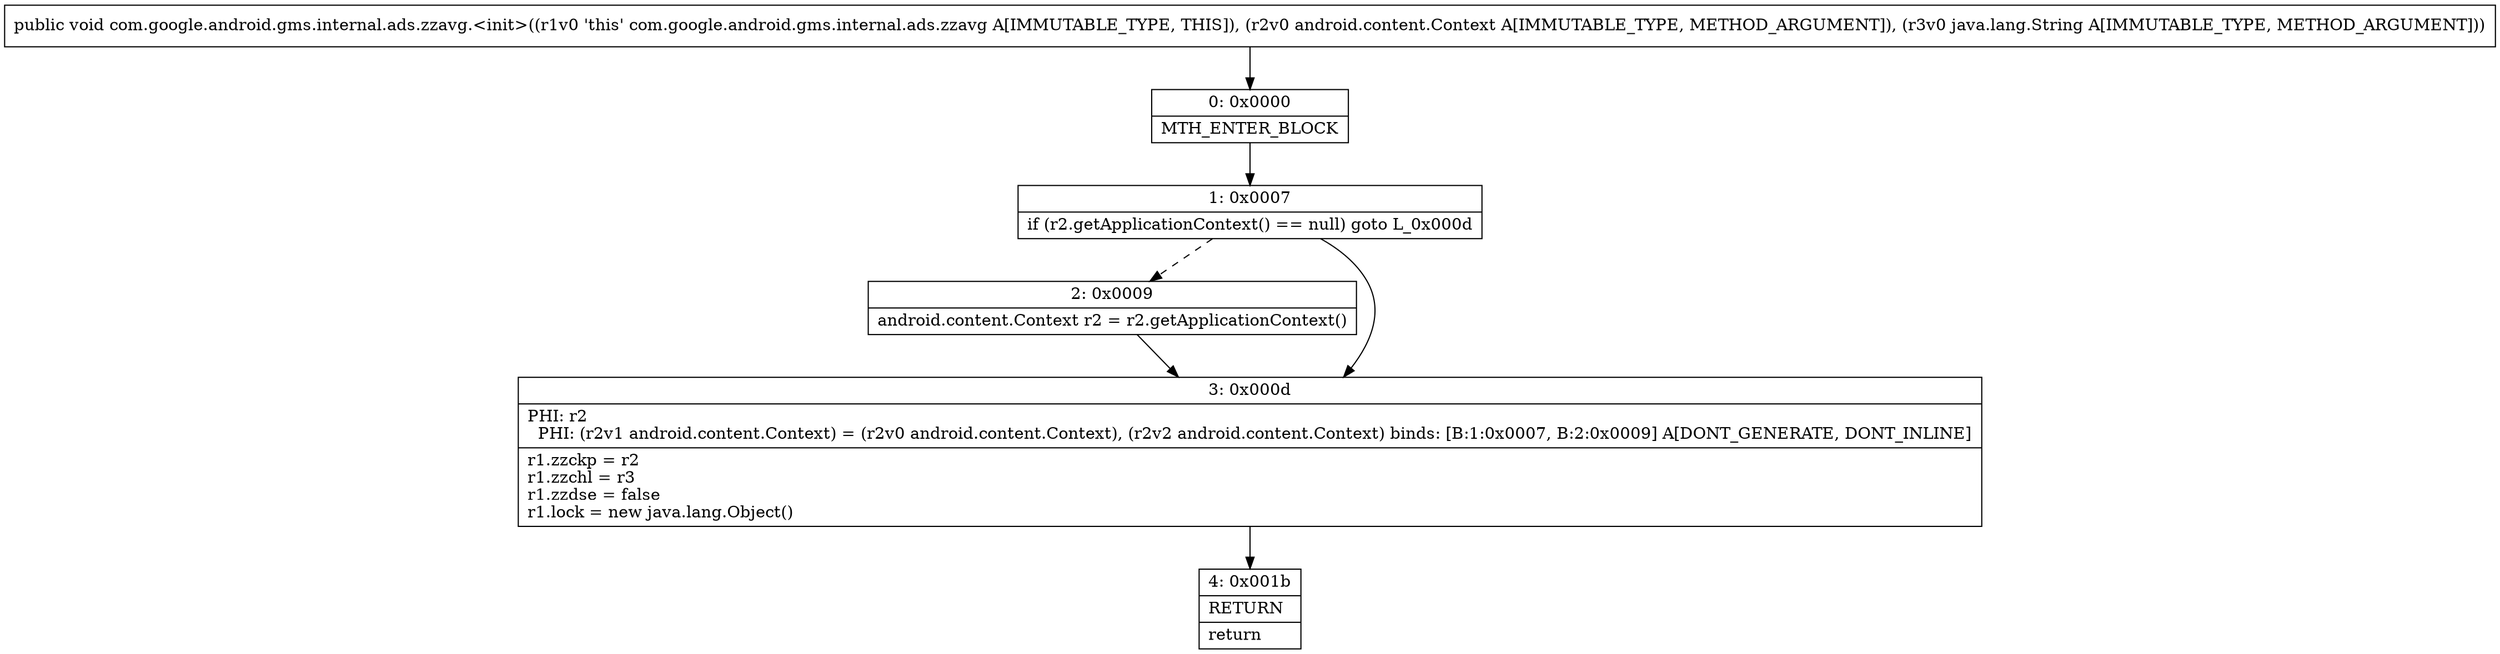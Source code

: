 digraph "CFG forcom.google.android.gms.internal.ads.zzavg.\<init\>(Landroid\/content\/Context;Ljava\/lang\/String;)V" {
Node_0 [shape=record,label="{0\:\ 0x0000|MTH_ENTER_BLOCK\l}"];
Node_1 [shape=record,label="{1\:\ 0x0007|if (r2.getApplicationContext() == null) goto L_0x000d\l}"];
Node_2 [shape=record,label="{2\:\ 0x0009|android.content.Context r2 = r2.getApplicationContext()\l}"];
Node_3 [shape=record,label="{3\:\ 0x000d|PHI: r2 \l  PHI: (r2v1 android.content.Context) = (r2v0 android.content.Context), (r2v2 android.content.Context) binds: [B:1:0x0007, B:2:0x0009] A[DONT_GENERATE, DONT_INLINE]\l|r1.zzckp = r2\lr1.zzchl = r3\lr1.zzdse = false\lr1.lock = new java.lang.Object()\l}"];
Node_4 [shape=record,label="{4\:\ 0x001b|RETURN\l|return\l}"];
MethodNode[shape=record,label="{public void com.google.android.gms.internal.ads.zzavg.\<init\>((r1v0 'this' com.google.android.gms.internal.ads.zzavg A[IMMUTABLE_TYPE, THIS]), (r2v0 android.content.Context A[IMMUTABLE_TYPE, METHOD_ARGUMENT]), (r3v0 java.lang.String A[IMMUTABLE_TYPE, METHOD_ARGUMENT])) }"];
MethodNode -> Node_0;
Node_0 -> Node_1;
Node_1 -> Node_2[style=dashed];
Node_1 -> Node_3;
Node_2 -> Node_3;
Node_3 -> Node_4;
}

